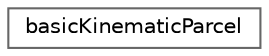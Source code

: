 digraph "Graphical Class Hierarchy"
{
 // LATEX_PDF_SIZE
  bgcolor="transparent";
  edge [fontname=Helvetica,fontsize=10,labelfontname=Helvetica,labelfontsize=10];
  node [fontname=Helvetica,fontsize=10,shape=box,height=0.2,width=0.4];
  rankdir="LR";
  Node0 [id="Node000000",label="basicKinematicParcel",height=0.2,width=0.4,color="grey40", fillcolor="white", style="filled",URL="$classFoam_1_1basicKinematicParcel.html",tooltip="Definition of basic kinematic parcel."];
}
